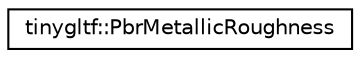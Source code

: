 digraph "Graphical Class Hierarchy"
{
  edge [fontname="Helvetica",fontsize="10",labelfontname="Helvetica",labelfontsize="10"];
  node [fontname="Helvetica",fontsize="10",shape=record];
  rankdir="LR";
  Node0 [label="tinygltf::PbrMetallicRoughness",height=0.2,width=0.4,color="black", fillcolor="white", style="filled",URL="$structtinygltf_1_1PbrMetallicRoughness.html"];
}
